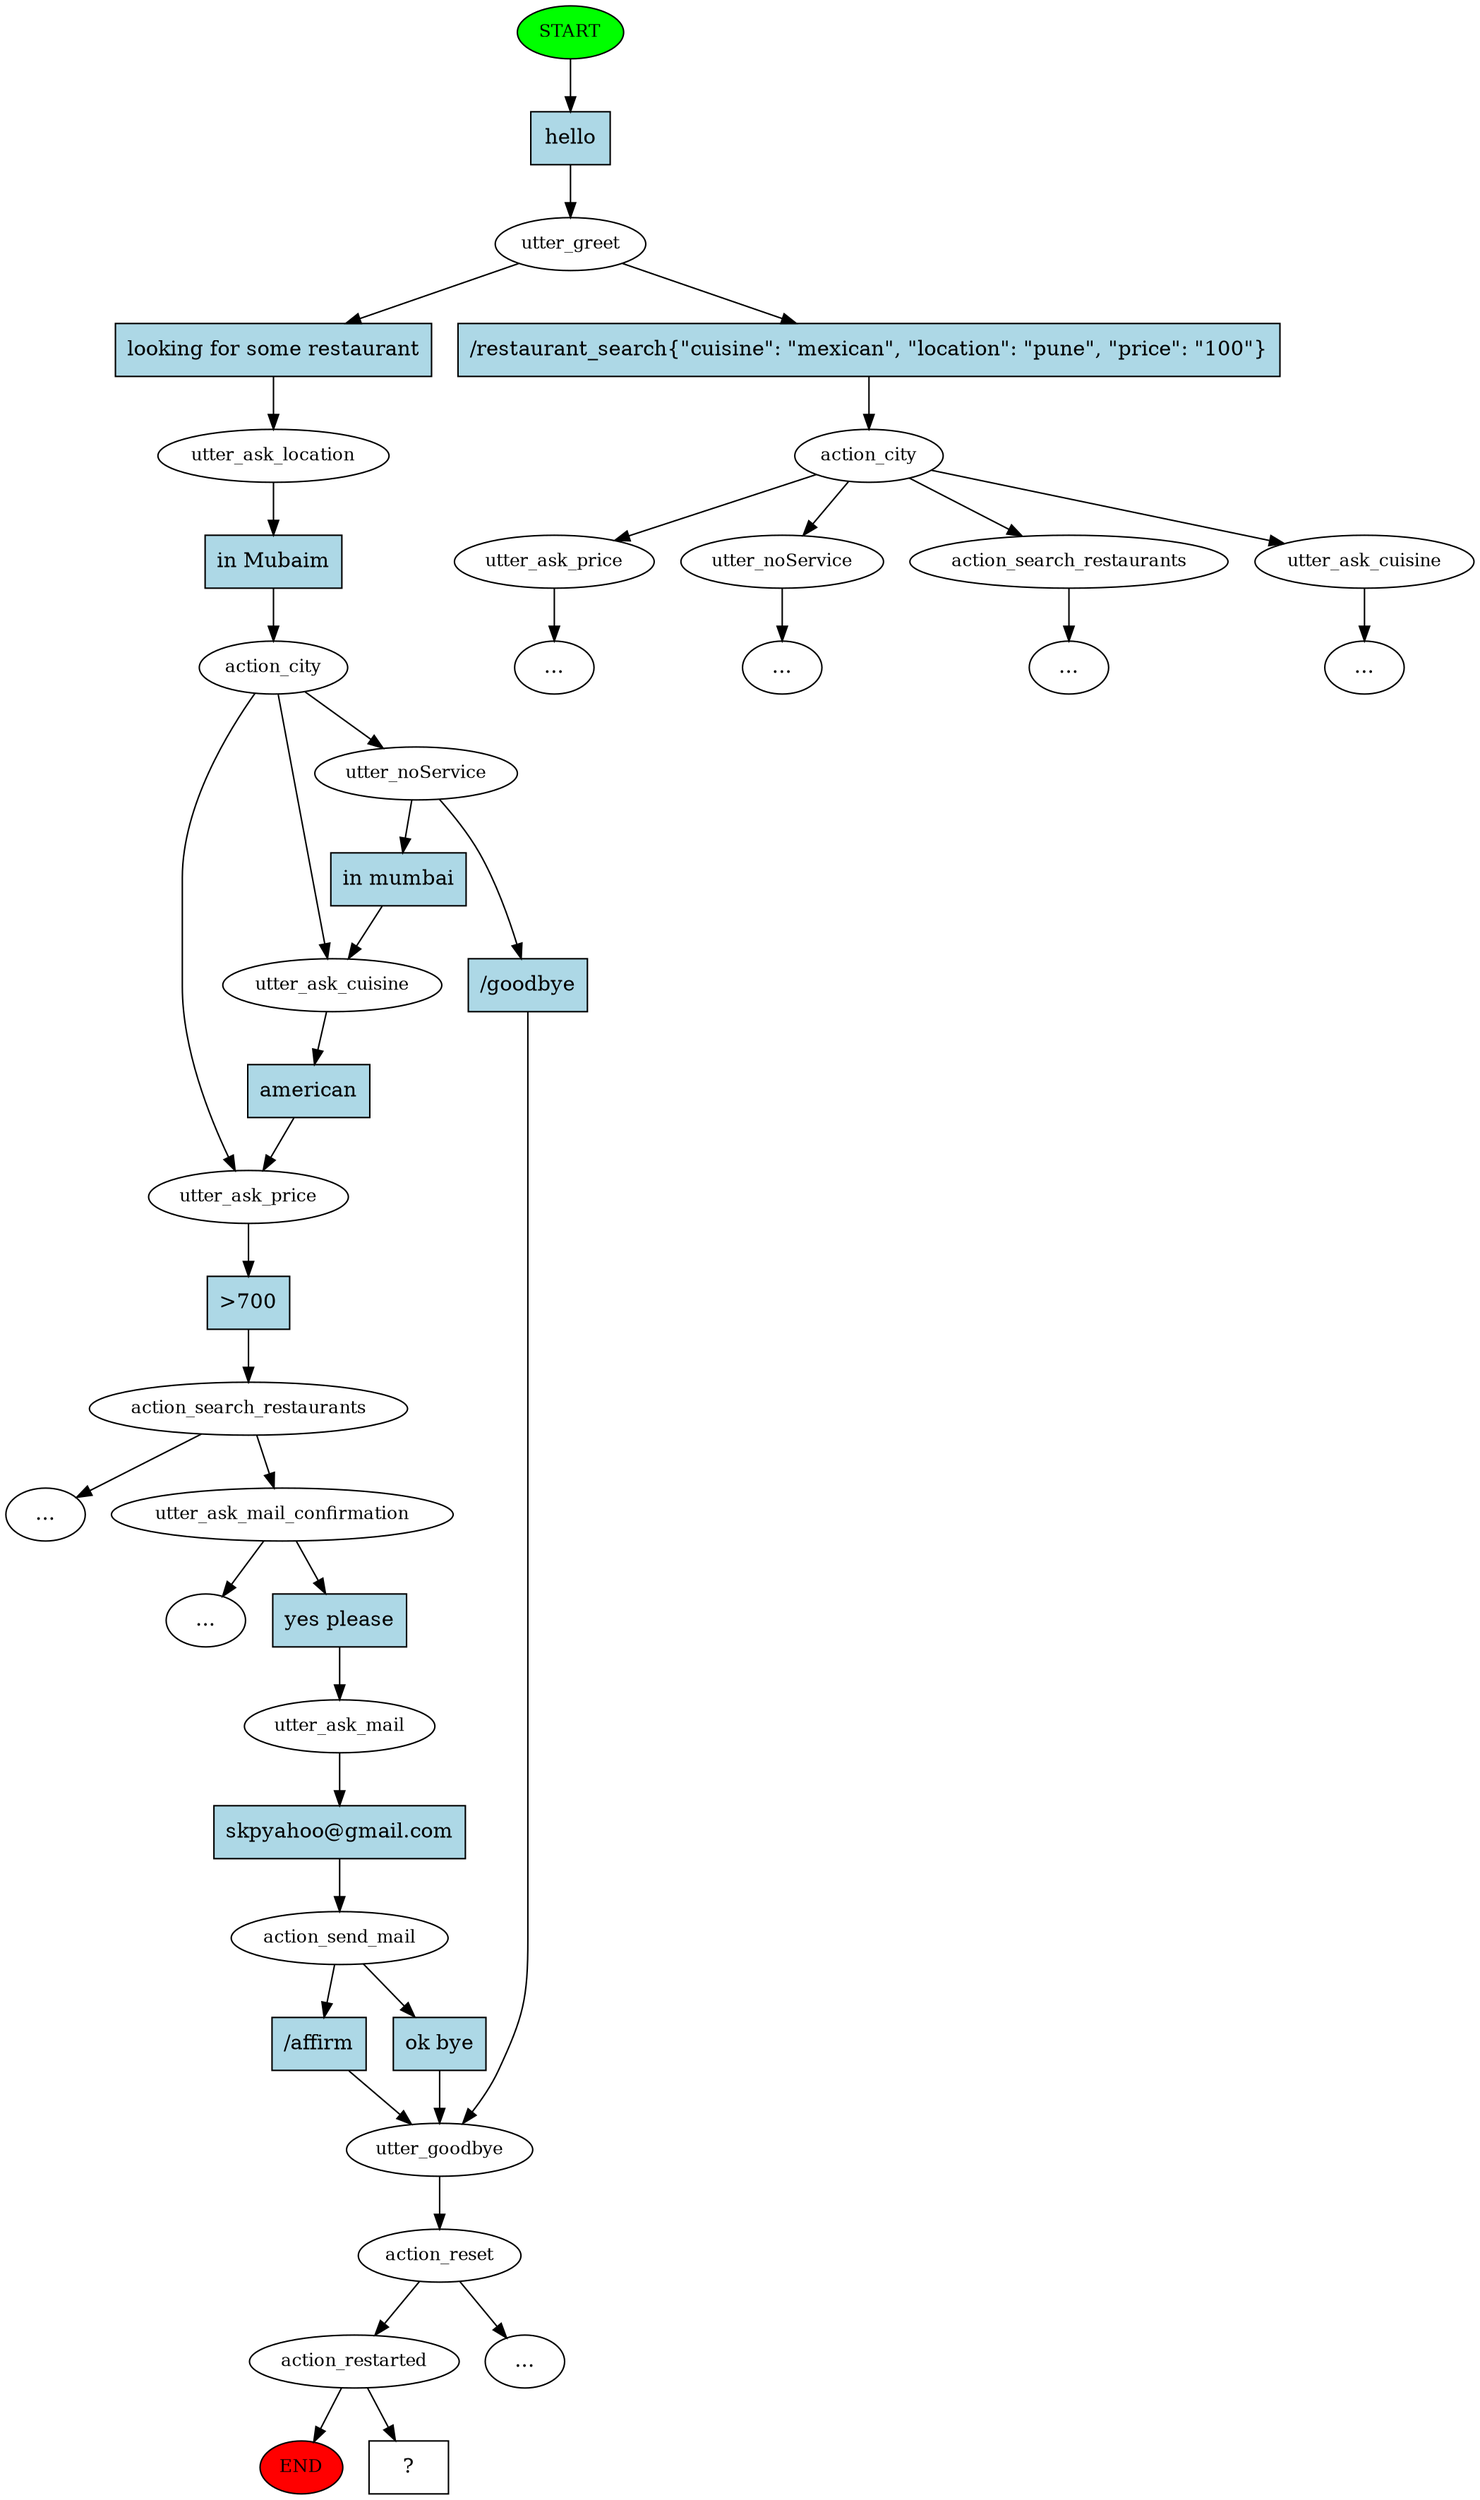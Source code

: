 digraph  {
0 [class="start active", fillcolor=green, fontsize=12, label=START, style=filled];
"-1" [class=end, fillcolor=red, fontsize=12, label=END, style=filled];
1 [class=active, fontsize=12, label=utter_greet];
2 [class=active, fontsize=12, label=utter_ask_location];
3 [class=active, fontsize=12, label=action_city];
4 [class=active, fontsize=12, label=utter_ask_cuisine];
5 [class=active, fontsize=12, label=utter_ask_price];
6 [class=active, fontsize=12, label=action_search_restaurants];
10 [class=active, fontsize=12, label=utter_noService];
11 [class=active, fontsize=12, label=utter_goodbye];
12 [class=active, fontsize=12, label=action_reset];
13 [class=active, fontsize=12, label=action_restarted];
25 [class=active, fontsize=12, label=utter_ask_mail_confirmation];
"-5" [class=ellipsis, label="..."];
34 [class=active, fontsize=12, label=utter_ask_mail];
35 [class=active, fontsize=12, label=action_send_mail];
"-6" [class=ellipsis, label="..."];
45 [class="", fontsize=12, label=action_city];
46 [class="", fontsize=12, label=utter_ask_cuisine];
"-8" [class=ellipsis, label="..."];
67 [class="", fontsize=12, label=utter_ask_price];
70 [class="", fontsize=12, label=utter_noService];
"-14" [class=ellipsis, label="..."];
79 [class="", fontsize=12, label=action_search_restaurants];
"-18" [class=ellipsis, label="..."];
"-20" [class=ellipsis, label="..."];
"-21" [class=ellipsis, label="..."];
111 [class="intent dashed active", label="  ?  ", shape=rect];
112 [class="intent active", fillcolor=lightblue, label=hello, shape=rect, style=filled];
113 [class="intent active", fillcolor=lightblue, label="looking for some restaurant", shape=rect, style=filled];
114 [class=intent, fillcolor=lightblue, label="/restaurant_search{\"cuisine\": \"mexican\", \"location\": \"pune\", \"price\": \"100\"}", shape=rect, style=filled];
115 [class="intent active", fillcolor=lightblue, label="in Mubaim", shape=rect, style=filled];
116 [class="intent active", fillcolor=lightblue, label=american, shape=rect, style=filled];
117 [class="intent active", fillcolor=lightblue, label=">700", shape=rect, style=filled];
118 [class=intent, fillcolor=lightblue, label="/goodbye", shape=rect, style=filled];
119 [class="intent active", fillcolor=lightblue, label="in mumbai", shape=rect, style=filled];
120 [class="intent active", fillcolor=lightblue, label="yes please", shape=rect, style=filled];
121 [class="intent active", fillcolor=lightblue, label="skpyahoo@gmail.com", shape=rect, style=filled];
122 [class=intent, fillcolor=lightblue, label="/affirm", shape=rect, style=filled];
123 [class="intent active", fillcolor=lightblue, label="ok bye", shape=rect, style=filled];
0 -> 112  [class=active, key=0];
1 -> 113  [class=active, key=0];
1 -> 114  [class="", key=0];
2 -> 115  [class=active, key=0];
3 -> 4  [class="", key=NONE, label=""];
3 -> 10  [class=active, key=NONE, label=""];
3 -> 5  [class="", key=NONE, label=""];
4 -> 116  [class=active, key=0];
5 -> 117  [class=active, key=0];
6 -> 25  [class=active, key=NONE, label=""];
6 -> "-21"  [class="", key=NONE, label=""];
10 -> 118  [class="", key=0];
10 -> 119  [class=active, key=0];
11 -> 12  [class=active, key=NONE, label=""];
12 -> 13  [class=active, key=NONE, label=""];
12 -> "-6"  [class="", key=NONE, label=""];
13 -> "-1"  [class="", key=NONE, label=""];
13 -> 111  [class=active, key=NONE, label=""];
25 -> "-5"  [class="", key=NONE, label=""];
25 -> 120  [class=active, key=0];
34 -> 121  [class=active, key=0];
35 -> 122  [class="", key=0];
35 -> 123  [class=active, key=0];
45 -> 46  [class="", key=NONE, label=""];
45 -> 67  [class="", key=NONE, label=""];
45 -> 70  [class="", key=NONE, label=""];
45 -> 79  [class="", key=NONE, label=""];
46 -> "-8"  [class="", key=NONE, label=""];
67 -> "-14"  [class="", key=NONE, label=""];
70 -> "-18"  [class="", key=NONE, label=""];
79 -> "-20"  [class="", key=NONE, label=""];
112 -> 1  [class=active, key=0];
113 -> 2  [class=active, key=0];
114 -> 45  [class="", key=0];
115 -> 3  [class=active, key=0];
116 -> 5  [class=active, key=0];
117 -> 6  [class=active, key=0];
118 -> 11  [class="", key=0];
119 -> 4  [class=active, key=0];
120 -> 34  [class=active, key=0];
121 -> 35  [class=active, key=0];
122 -> 11  [class="", key=0];
123 -> 11  [class=active, key=0];
}
